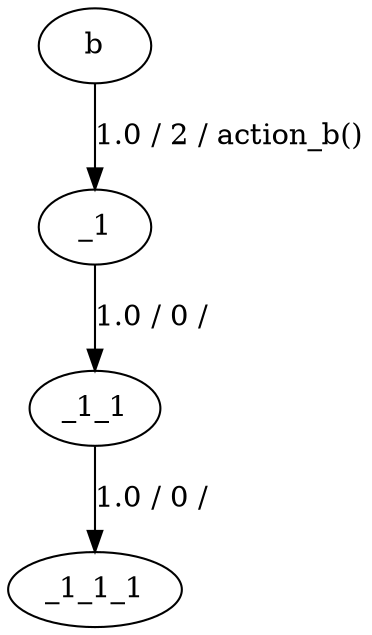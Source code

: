 digraph default_model {
//States
b
_1
_1_1
_1_1_1
//Transitions
b -> _1[ label = "1.0 / 2 / action_b()"]
_1 -> _1_1[ label = "1.0 / 0 / "]
_1_1 -> _1_1_1[ label = "1.0 / 0 / "]
}